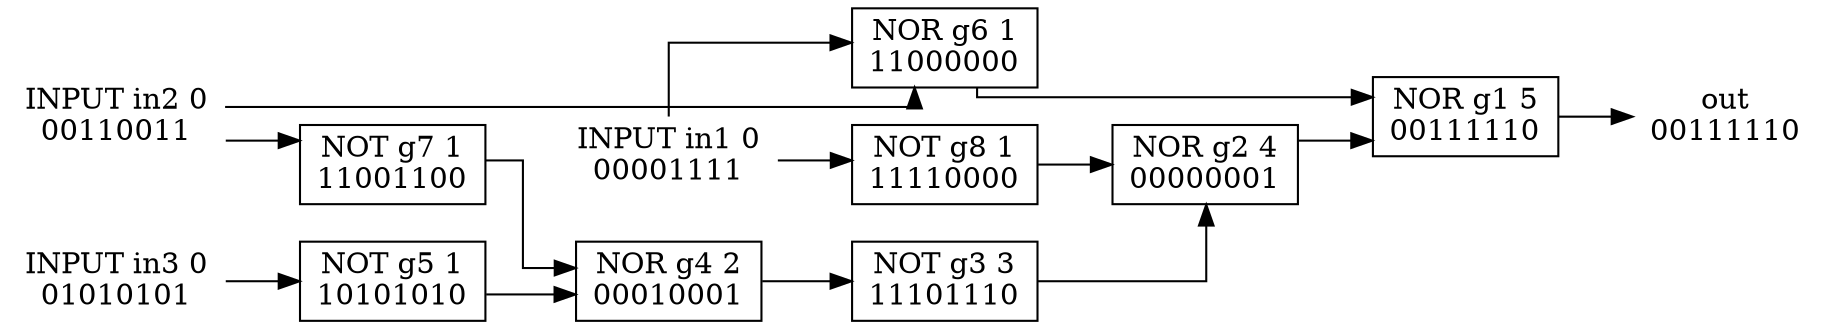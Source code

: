 #GRAPHVIZ_OUTPUT 
digraph{ 
rankdir=LR; 
splines=ortho; 
out[shape=none,label="out\n00111110"]; 
in3[shape=none,label="INPUT in3 0\n01010101"]; 
in2[shape=none,label="INPUT in2 0\n00110011"]; 
in1[shape=none,label="INPUT in1 0\n00001111"]; 
g8[shape=box,style=filled,fillcolor=gray100,label="NOT g8 1\n11110000"]; 
g7[shape=box,style=filled,fillcolor=gray100,label="NOT g7 1\n11001100"]; 
g6[shape=box,style=filled,fillcolor=gray100,label="NOR g6 1\n11000000"]; 
g5[shape=box,style=filled,fillcolor=gray100,label="NOT g5 1\n10101010"]; 
g4[shape=box,style=filled,fillcolor=gray100,label="NOR g4 2\n00010001"]; 
g3[shape=box,style=filled,fillcolor=gray100,label="NOT g3 3\n11101110"]; 
g2[shape=box,style=filled,fillcolor=gray100,label="NOR g2 4\n00000001"]; 
g1[shape=box,style=filled,fillcolor=gray100,label="NOR g1 5\n00111110"]; 
g1->out; 
g2->g1; 
g6->g1; 
g3->g2; 
g8->g2; 
g4->g3; 
g5->g4; 
g7->g4; 
in3->g5; 
in2->g6; 
in1->g6; 
in2->g7; 
in1->g8; 
} 
